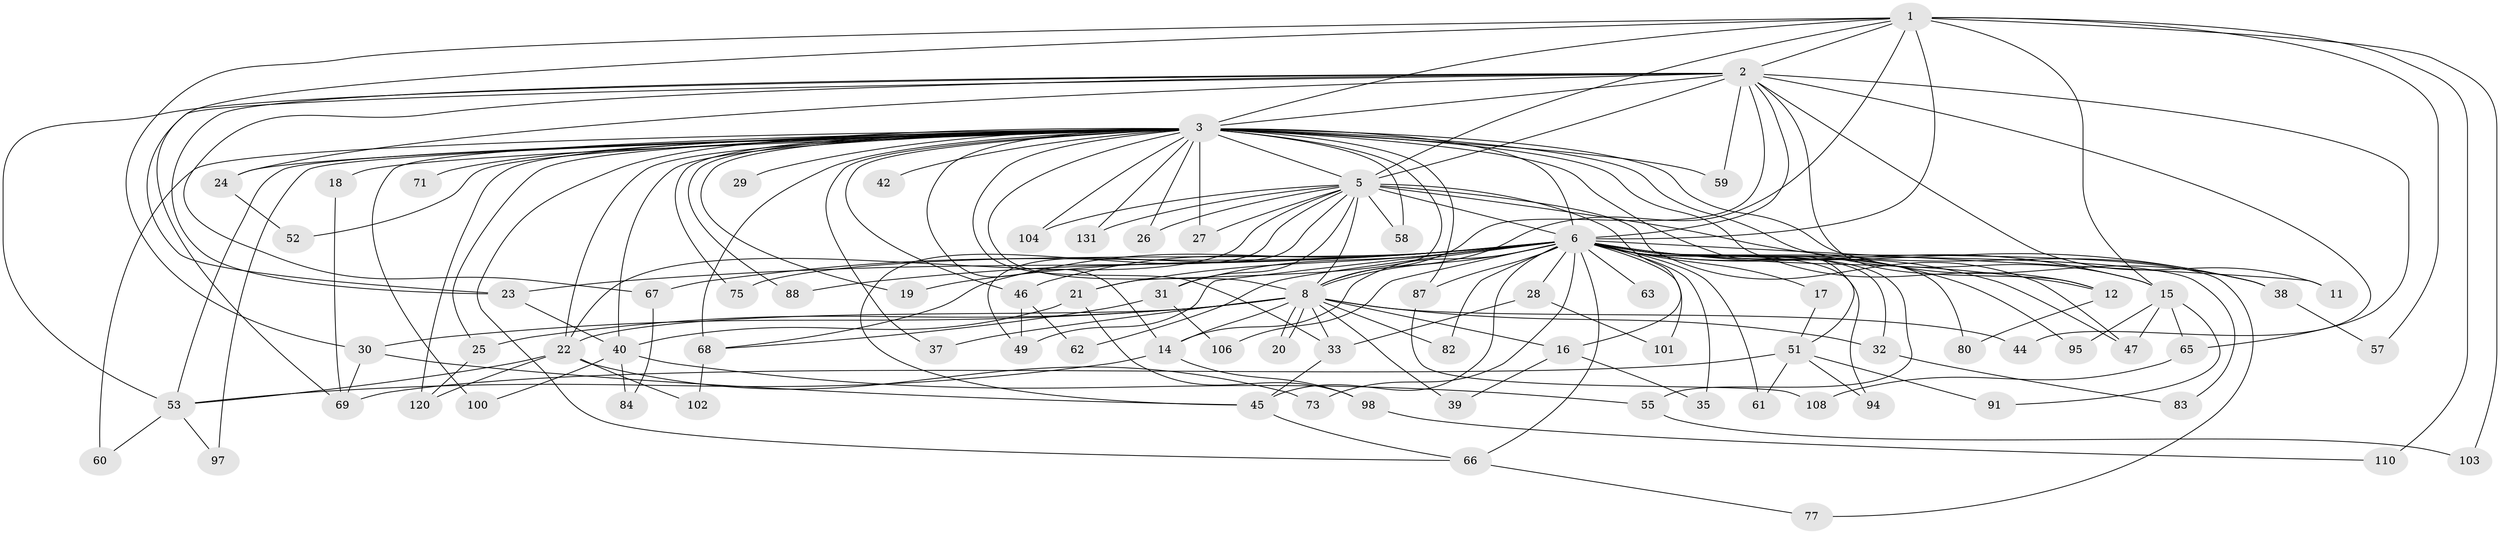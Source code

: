 // original degree distribution, {15: 0.007462686567164179, 20: 0.014925373134328358, 25: 0.022388059701492536, 23: 0.007462686567164179, 29: 0.007462686567164179, 30: 0.007462686567164179, 24: 0.007462686567164179, 2: 0.5373134328358209, 5: 0.04477611940298507, 3: 0.1865671641791045, 6: 0.029850746268656716, 7: 0.022388059701492536, 4: 0.1044776119402985}
// Generated by graph-tools (version 1.1) at 2025/17/03/04/25 18:17:32]
// undirected, 80 vertices, 175 edges
graph export_dot {
graph [start="1"]
  node [color=gray90,style=filled];
  1;
  2;
  3 [super="+34+4+56+90+81"];
  5 [super="+50+79+43"];
  6 [super="+70+13+127+130+10+85+9+41+86"];
  8;
  11;
  12;
  14;
  15 [super="+111+36+89+78"];
  16;
  17;
  18 [super="+74"];
  19;
  20;
  21 [super="+64"];
  22;
  23 [super="+72"];
  24;
  25;
  26;
  27;
  28;
  29;
  30;
  31;
  32;
  33 [super="+117"];
  35;
  37;
  38;
  39;
  40;
  42;
  44;
  45 [super="+134"];
  46;
  47 [super="+121"];
  49;
  51;
  52;
  53 [super="+118+129"];
  55;
  57;
  58;
  59;
  60;
  61;
  62;
  63;
  65;
  66 [super="+76"];
  67;
  68 [super="+93"];
  69 [super="+119"];
  71;
  73;
  75;
  77;
  80;
  82;
  83;
  84;
  87;
  88;
  91;
  94;
  95;
  97;
  98;
  100;
  101;
  102;
  103;
  104;
  106;
  108;
  110;
  120 [super="+122"];
  131;
  1 -- 2;
  1 -- 3 [weight=3];
  1 -- 5;
  1 -- 6 [weight=3];
  1 -- 8;
  1 -- 23;
  1 -- 30;
  1 -- 57;
  1 -- 103;
  1 -- 110;
  1 -- 15;
  2 -- 3 [weight=3];
  2 -- 5;
  2 -- 6 [weight=4];
  2 -- 8;
  2 -- 11;
  2 -- 12;
  2 -- 23;
  2 -- 24;
  2 -- 44;
  2 -- 53;
  2 -- 59;
  2 -- 65;
  2 -- 67;
  2 -- 69;
  3 -- 5 [weight=3];
  3 -- 6 [weight=16];
  3 -- 8 [weight=4];
  3 -- 18 [weight=3];
  3 -- 29 [weight=2];
  3 -- 33;
  3 -- 38;
  3 -- 46;
  3 -- 59;
  3 -- 71 [weight=2];
  3 -- 75;
  3 -- 53;
  3 -- 40;
  3 -- 68 [weight=2];
  3 -- 131;
  3 -- 12;
  3 -- 14;
  3 -- 15 [weight=4];
  3 -- 19;
  3 -- 21;
  3 -- 24;
  3 -- 25;
  3 -- 26;
  3 -- 27;
  3 -- 37;
  3 -- 42 [weight=2];
  3 -- 51;
  3 -- 52;
  3 -- 58;
  3 -- 60;
  3 -- 66;
  3 -- 87;
  3 -- 88;
  3 -- 97;
  3 -- 100;
  3 -- 104;
  3 -- 120;
  3 -- 22;
  5 -- 6 [weight=5];
  5 -- 8 [weight=2];
  5 -- 16;
  5 -- 22;
  5 -- 26;
  5 -- 27;
  5 -- 31;
  5 -- 47 [weight=2];
  5 -- 58;
  5 -- 104;
  5 -- 131;
  5 -- 49;
  5 -- 45;
  5 -- 38;
  6 -- 8 [weight=4];
  6 -- 12 [weight=2];
  6 -- 14 [weight=2];
  6 -- 28 [weight=2];
  6 -- 31;
  6 -- 61;
  6 -- 68;
  6 -- 77;
  6 -- 83;
  6 -- 87 [weight=2];
  6 -- 94;
  6 -- 101;
  6 -- 106;
  6 -- 62;
  6 -- 15;
  6 -- 11;
  6 -- 19 [weight=2];
  6 -- 21 [weight=3];
  6 -- 32;
  6 -- 35;
  6 -- 38;
  6 -- 46;
  6 -- 49;
  6 -- 55;
  6 -- 63 [weight=2];
  6 -- 23 [weight=2];
  6 -- 66;
  6 -- 67;
  6 -- 75;
  6 -- 80;
  6 -- 17;
  6 -- 82;
  6 -- 88;
  6 -- 45;
  6 -- 73;
  6 -- 47;
  6 -- 95;
  8 -- 14;
  8 -- 16;
  8 -- 20;
  8 -- 20;
  8 -- 22;
  8 -- 25;
  8 -- 30;
  8 -- 32;
  8 -- 33;
  8 -- 37;
  8 -- 39;
  8 -- 44;
  8 -- 82;
  12 -- 80;
  14 -- 53;
  14 -- 98;
  15 -- 65;
  15 -- 91;
  15 -- 95;
  15 -- 47;
  16 -- 35;
  16 -- 39;
  17 -- 51;
  18 -- 69;
  21 -- 98;
  21 -- 40;
  22 -- 73;
  22 -- 102;
  22 -- 120;
  22 -- 53;
  23 -- 40;
  24 -- 52;
  25 -- 120;
  28 -- 101;
  28 -- 33;
  30 -- 69;
  30 -- 45;
  31 -- 106;
  31 -- 68;
  32 -- 83;
  33 -- 45;
  38 -- 57;
  40 -- 55;
  40 -- 84;
  40 -- 100;
  45 -- 66;
  46 -- 49;
  46 -- 62;
  51 -- 61;
  51 -- 91;
  51 -- 94;
  51 -- 69;
  53 -- 60;
  53 -- 97;
  55 -- 103;
  65 -- 108;
  66 -- 77;
  67 -- 84;
  68 -- 102;
  87 -- 108;
  98 -- 110;
}
